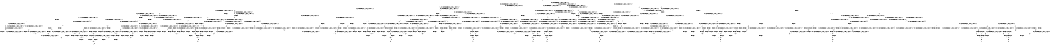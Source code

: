 digraph BCG {
size = "7, 10.5";
center = TRUE;
node [shape = circle];
0 [peripheries = 2];
0 -> 1 [label = "EX !0 !ATOMIC_EXCH_BRANCH (1, +0, TRUE, +0, 1, TRUE) !{0, 1, 2}"];
0 -> 2 [label = "EX !2 !ATOMIC_EXCH_BRANCH (1, +1, TRUE, +0, 2, TRUE) !{0, 1, 2}"];
0 -> 3 [label = "EX !1 !ATOMIC_EXCH_BRANCH (1, +0, FALSE, +1, 1, FALSE) !{0, 1, 2}"];
0 -> 4 [label = "EX !0 !ATOMIC_EXCH_BRANCH (1, +0, TRUE, +0, 1, TRUE) !{0, 1, 2}"];
1 -> 1 [label = "EX !0 !ATOMIC_EXCH_BRANCH (1, +0, TRUE, +0, 1, TRUE) !{0, 1, 2}"];
1 -> 5 [label = "EX !2 !ATOMIC_EXCH_BRANCH (1, +1, TRUE, +0, 2, TRUE) !{0, 1, 2}"];
1 -> 6 [label = "EX !1 !ATOMIC_EXCH_BRANCH (1, +0, FALSE, +1, 1, FALSE) !{0, 1, 2}"];
1 -> 4 [label = "EX !0 !ATOMIC_EXCH_BRANCH (1, +0, TRUE, +0, 1, TRUE) !{0, 1, 2}"];
2 -> 7 [label = "EX !0 !ATOMIC_EXCH_BRANCH (1, +0, TRUE, +0, 1, FALSE) !{0, 1, 2}"];
2 -> 8 [label = "EX !1 !ATOMIC_EXCH_BRANCH (1, +0, FALSE, +1, 1, TRUE) !{0, 1, 2}"];
2 -> 9 [label = "TERMINATE !2"];
2 -> 10 [label = "EX !0 !ATOMIC_EXCH_BRANCH (1, +0, TRUE, +0, 1, FALSE) !{0, 1, 2}"];
3 -> 11 [label = "EX !0 !ATOMIC_EXCH_BRANCH (1, +0, TRUE, +0, 1, TRUE) !{0, 1, 2}"];
3 -> 12 [label = "EX !2 !ATOMIC_EXCH_BRANCH (1, +1, TRUE, +0, 2, TRUE) !{0, 1, 2}"];
3 -> 13 [label = "TERMINATE !1"];
3 -> 14 [label = "EX !0 !ATOMIC_EXCH_BRANCH (1, +0, TRUE, +0, 1, TRUE) !{0, 1, 2}"];
4 -> 15 [label = "EX !1 !ATOMIC_EXCH_BRANCH (1, +0, FALSE, +1, 1, FALSE) !{0, 1, 2}"];
4 -> 4 [label = "EX !0 !ATOMIC_EXCH_BRANCH (1, +0, TRUE, +0, 1, TRUE) !{0, 1, 2}"];
4 -> 16 [label = "EX !2 !ATOMIC_EXCH_BRANCH (1, +1, TRUE, +0, 2, TRUE) !{0, 1, 2}"];
4 -> 17 [label = "EX !1 !ATOMIC_EXCH_BRANCH (1, +0, FALSE, +1, 1, FALSE) !{0, 1, 2}"];
5 -> 7 [label = "EX !0 !ATOMIC_EXCH_BRANCH (1, +0, TRUE, +0, 1, FALSE) !{0, 1, 2}"];
5 -> 18 [label = "EX !1 !ATOMIC_EXCH_BRANCH (1, +0, FALSE, +1, 1, TRUE) !{0, 1, 2}"];
5 -> 19 [label = "TERMINATE !2"];
5 -> 10 [label = "EX !0 !ATOMIC_EXCH_BRANCH (1, +0, TRUE, +0, 1, FALSE) !{0, 1, 2}"];
6 -> 11 [label = "EX !0 !ATOMIC_EXCH_BRANCH (1, +0, TRUE, +0, 1, TRUE) !{0, 1, 2}"];
6 -> 20 [label = "EX !2 !ATOMIC_EXCH_BRANCH (1, +1, TRUE, +0, 2, TRUE) !{0, 1, 2}"];
6 -> 21 [label = "TERMINATE !1"];
6 -> 14 [label = "EX !0 !ATOMIC_EXCH_BRANCH (1, +0, TRUE, +0, 1, TRUE) !{0, 1, 2}"];
7 -> 22 [label = "EX !1 !ATOMIC_EXCH_BRANCH (1, +0, FALSE, +1, 1, FALSE) !{0, 1, 2}"];
7 -> 23 [label = "TERMINATE !0"];
7 -> 24 [label = "TERMINATE !2"];
8 -> 8 [label = "EX !1 !ATOMIC_EXCH_BRANCH (1, +0, FALSE, +1, 1, TRUE) !{0, 1, 2}"];
8 -> 25 [label = "EX !0 !ATOMIC_EXCH_BRANCH (1, +0, TRUE, +0, 1, FALSE) !{0, 1, 2}"];
8 -> 26 [label = "TERMINATE !2"];
8 -> 27 [label = "EX !0 !ATOMIC_EXCH_BRANCH (1, +0, TRUE, +0, 1, FALSE) !{0, 1, 2}"];
9 -> 28 [label = "EX !0 !ATOMIC_EXCH_BRANCH (1, +0, TRUE, +0, 1, FALSE) !{0, 1}"];
9 -> 29 [label = "EX !1 !ATOMIC_EXCH_BRANCH (1, +0, FALSE, +1, 1, TRUE) !{0, 1}"];
9 -> 30 [label = "EX !0 !ATOMIC_EXCH_BRANCH (1, +0, TRUE, +0, 1, FALSE) !{0, 1}"];
10 -> 31 [label = "EX !1 !ATOMIC_EXCH_BRANCH (1, +0, FALSE, +1, 1, FALSE) !{0, 1, 2}"];
10 -> 32 [label = "EX !1 !ATOMIC_EXCH_BRANCH (1, +0, FALSE, +1, 1, FALSE) !{0, 1, 2}"];
10 -> 33 [label = "TERMINATE !0"];
10 -> 34 [label = "TERMINATE !2"];
11 -> 11 [label = "EX !0 !ATOMIC_EXCH_BRANCH (1, +0, TRUE, +0, 1, TRUE) !{0, 1, 2}"];
11 -> 20 [label = "EX !2 !ATOMIC_EXCH_BRANCH (1, +1, TRUE, +0, 2, TRUE) !{0, 1, 2}"];
11 -> 21 [label = "TERMINATE !1"];
11 -> 14 [label = "EX !0 !ATOMIC_EXCH_BRANCH (1, +0, TRUE, +0, 1, TRUE) !{0, 1, 2}"];
12 -> 35 [label = "EX !0 !ATOMIC_EXCH_BRANCH (1, +0, TRUE, +0, 1, FALSE) !{0, 1, 2}"];
12 -> 36 [label = "TERMINATE !2"];
12 -> 37 [label = "TERMINATE !1"];
12 -> 38 [label = "EX !0 !ATOMIC_EXCH_BRANCH (1, +0, TRUE, +0, 1, FALSE) !{0, 1, 2}"];
13 -> 39 [label = "EX !0 !ATOMIC_EXCH_BRANCH (1, +0, TRUE, +0, 1, TRUE) !{0, 2}"];
13 -> 40 [label = "EX !2 !ATOMIC_EXCH_BRANCH (1, +1, TRUE, +0, 2, TRUE) !{0, 2}"];
13 -> 41 [label = "EX !0 !ATOMIC_EXCH_BRANCH (1, +0, TRUE, +0, 1, TRUE) !{0, 2}"];
14 -> 14 [label = "EX !0 !ATOMIC_EXCH_BRANCH (1, +0, TRUE, +0, 1, TRUE) !{0, 1, 2}"];
14 -> 42 [label = "EX !2 !ATOMIC_EXCH_BRANCH (1, +1, TRUE, +0, 2, TRUE) !{0, 1, 2}"];
14 -> 43 [label = "TERMINATE !1"];
15 -> 44 [label = "EX !2 !ATOMIC_EXCH_BRANCH (1, +1, TRUE, +0, 2, TRUE) !{0, 1, 2}"];
15 -> 45 [label = "EX !0 !ATOMIC_EXCH_BRANCH (1, +0, TRUE, +0, 1, TRUE) !{0, 1, 2}"];
15 -> 46 [label = "EX !2 !ATOMIC_EXCH_BRANCH (1, +1, TRUE, +0, 2, TRUE) !{0, 1, 2}"];
15 -> 47 [label = "TERMINATE !1"];
16 -> 48 [label = "EX !1 !ATOMIC_EXCH_BRANCH (1, +0, FALSE, +1, 1, TRUE) !{0, 1, 2}"];
16 -> 10 [label = "EX !0 !ATOMIC_EXCH_BRANCH (1, +0, TRUE, +0, 1, FALSE) !{0, 1, 2}"];
16 -> 49 [label = "EX !1 !ATOMIC_EXCH_BRANCH (1, +0, FALSE, +1, 1, TRUE) !{0, 1, 2}"];
16 -> 50 [label = "TERMINATE !2"];
17 -> 14 [label = "EX !0 !ATOMIC_EXCH_BRANCH (1, +0, TRUE, +0, 1, TRUE) !{0, 1, 2}"];
17 -> 42 [label = "EX !2 !ATOMIC_EXCH_BRANCH (1, +1, TRUE, +0, 2, TRUE) !{0, 1, 2}"];
17 -> 43 [label = "TERMINATE !1"];
18 -> 25 [label = "EX !0 !ATOMIC_EXCH_BRANCH (1, +0, TRUE, +0, 1, FALSE) !{0, 1, 2}"];
18 -> 18 [label = "EX !1 !ATOMIC_EXCH_BRANCH (1, +0, FALSE, +1, 1, TRUE) !{0, 1, 2}"];
18 -> 51 [label = "TERMINATE !2"];
18 -> 27 [label = "EX !0 !ATOMIC_EXCH_BRANCH (1, +0, TRUE, +0, 1, FALSE) !{0, 1, 2}"];
19 -> 28 [label = "EX !0 !ATOMIC_EXCH_BRANCH (1, +0, TRUE, +0, 1, FALSE) !{0, 1}"];
19 -> 52 [label = "EX !1 !ATOMIC_EXCH_BRANCH (1, +0, FALSE, +1, 1, TRUE) !{0, 1}"];
19 -> 30 [label = "EX !0 !ATOMIC_EXCH_BRANCH (1, +0, TRUE, +0, 1, FALSE) !{0, 1}"];
20 -> 35 [label = "EX !0 !ATOMIC_EXCH_BRANCH (1, +0, TRUE, +0, 1, FALSE) !{0, 1, 2}"];
20 -> 53 [label = "TERMINATE !2"];
20 -> 54 [label = "TERMINATE !1"];
20 -> 38 [label = "EX !0 !ATOMIC_EXCH_BRANCH (1, +0, TRUE, +0, 1, FALSE) !{0, 1, 2}"];
21 -> 39 [label = "EX !0 !ATOMIC_EXCH_BRANCH (1, +0, TRUE, +0, 1, TRUE) !{0, 2}"];
21 -> 55 [label = "EX !2 !ATOMIC_EXCH_BRANCH (1, +1, TRUE, +0, 2, TRUE) !{0, 2}"];
21 -> 41 [label = "EX !0 !ATOMIC_EXCH_BRANCH (1, +0, TRUE, +0, 1, TRUE) !{0, 2}"];
22 -> 56 [label = "TERMINATE !0"];
22 -> 57 [label = "TERMINATE !2"];
22 -> 58 [label = "TERMINATE !1"];
23 -> 59 [label = "EX !1 !ATOMIC_EXCH_BRANCH (1, +0, FALSE, +1, 1, FALSE) !{1, 2}"];
23 -> 60 [label = "TERMINATE !2"];
23 -> 61 [label = "EX !1 !ATOMIC_EXCH_BRANCH (1, +0, FALSE, +1, 1, FALSE) !{1, 2}"];
24 -> 62 [label = "EX !1 !ATOMIC_EXCH_BRANCH (1, +0, FALSE, +1, 1, FALSE) !{0, 1}"];
24 -> 60 [label = "TERMINATE !0"];
25 -> 22 [label = "EX !1 !ATOMIC_EXCH_BRANCH (1, +0, FALSE, +1, 1, FALSE) !{0, 1, 2}"];
25 -> 63 [label = "TERMINATE !0"];
25 -> 64 [label = "TERMINATE !2"];
26 -> 29 [label = "EX !1 !ATOMIC_EXCH_BRANCH (1, +0, FALSE, +1, 1, TRUE) !{0, 1}"];
26 -> 65 [label = "EX !0 !ATOMIC_EXCH_BRANCH (1, +0, TRUE, +0, 1, FALSE) !{0, 1}"];
26 -> 66 [label = "EX !0 !ATOMIC_EXCH_BRANCH (1, +0, TRUE, +0, 1, FALSE) !{0, 1}"];
27 -> 31 [label = "EX !1 !ATOMIC_EXCH_BRANCH (1, +0, FALSE, +1, 1, FALSE) !{0, 1, 2}"];
27 -> 32 [label = "EX !1 !ATOMIC_EXCH_BRANCH (1, +0, FALSE, +1, 1, FALSE) !{0, 1, 2}"];
27 -> 67 [label = "TERMINATE !0"];
27 -> 68 [label = "TERMINATE !2"];
28 -> 62 [label = "EX !1 !ATOMIC_EXCH_BRANCH (1, +0, FALSE, +1, 1, FALSE) !{0, 1}"];
28 -> 60 [label = "TERMINATE !0"];
29 -> 29 [label = "EX !1 !ATOMIC_EXCH_BRANCH (1, +0, FALSE, +1, 1, TRUE) !{0, 1}"];
29 -> 65 [label = "EX !0 !ATOMIC_EXCH_BRANCH (1, +0, TRUE, +0, 1, FALSE) !{0, 1}"];
29 -> 66 [label = "EX !0 !ATOMIC_EXCH_BRANCH (1, +0, TRUE, +0, 1, FALSE) !{0, 1}"];
30 -> 69 [label = "EX !1 !ATOMIC_EXCH_BRANCH (1, +0, FALSE, +1, 1, FALSE) !{0, 1}"];
30 -> 70 [label = "EX !1 !ATOMIC_EXCH_BRANCH (1, +0, FALSE, +1, 1, FALSE) !{0, 1}"];
30 -> 71 [label = "TERMINATE !0"];
31 -> 72 [label = "TERMINATE !0"];
31 -> 73 [label = "TERMINATE !2"];
31 -> 74 [label = "TERMINATE !1"];
32 -> 75 [label = "TERMINATE !0"];
32 -> 76 [label = "TERMINATE !2"];
32 -> 77 [label = "TERMINATE !1"];
33 -> 78 [label = "EX !1 !ATOMIC_EXCH_BRANCH (1, +0, FALSE, +1, 1, FALSE) !{1, 2}"];
33 -> 79 [label = "TERMINATE !2"];
34 -> 80 [label = "EX !1 !ATOMIC_EXCH_BRANCH (1, +0, FALSE, +1, 1, FALSE) !{0, 1}"];
34 -> 79 [label = "TERMINATE !0"];
35 -> 56 [label = "TERMINATE !0"];
35 -> 57 [label = "TERMINATE !2"];
35 -> 58 [label = "TERMINATE !1"];
36 -> 81 [label = "EX !0 !ATOMIC_EXCH_BRANCH (1, +0, TRUE, +0, 1, FALSE) !{0, 1}"];
36 -> 82 [label = "TERMINATE !1"];
36 -> 83 [label = "EX !0 !ATOMIC_EXCH_BRANCH (1, +0, TRUE, +0, 1, FALSE) !{0, 1}"];
37 -> 84 [label = "EX !0 !ATOMIC_EXCH_BRANCH (1, +0, TRUE, +0, 1, FALSE) !{0, 2}"];
37 -> 82 [label = "TERMINATE !2"];
37 -> 85 [label = "EX !0 !ATOMIC_EXCH_BRANCH (1, +0, TRUE, +0, 1, FALSE) !{0, 2}"];
38 -> 75 [label = "TERMINATE !0"];
38 -> 76 [label = "TERMINATE !2"];
38 -> 77 [label = "TERMINATE !1"];
39 -> 39 [label = "EX !0 !ATOMIC_EXCH_BRANCH (1, +0, TRUE, +0, 1, TRUE) !{0, 2}"];
39 -> 55 [label = "EX !2 !ATOMIC_EXCH_BRANCH (1, +1, TRUE, +0, 2, TRUE) !{0, 2}"];
39 -> 41 [label = "EX !0 !ATOMIC_EXCH_BRANCH (1, +0, TRUE, +0, 1, TRUE) !{0, 2}"];
40 -> 84 [label = "EX !0 !ATOMIC_EXCH_BRANCH (1, +0, TRUE, +0, 1, FALSE) !{0, 2}"];
40 -> 82 [label = "TERMINATE !2"];
40 -> 85 [label = "EX !0 !ATOMIC_EXCH_BRANCH (1, +0, TRUE, +0, 1, FALSE) !{0, 2}"];
41 -> 86 [label = "EX !2 !ATOMIC_EXCH_BRANCH (1, +1, TRUE, +0, 2, TRUE) !{0, 2}"];
41 -> 41 [label = "EX !0 !ATOMIC_EXCH_BRANCH (1, +0, TRUE, +0, 1, TRUE) !{0, 2}"];
41 -> 87 [label = "EX !2 !ATOMIC_EXCH_BRANCH (1, +1, TRUE, +0, 2, TRUE) !{0, 2}"];
42 -> 38 [label = "EX !0 !ATOMIC_EXCH_BRANCH (1, +0, TRUE, +0, 1, FALSE) !{0, 1, 2}"];
42 -> 88 [label = "TERMINATE !2"];
42 -> 89 [label = "TERMINATE !1"];
43 -> 90 [label = "EX !0 !ATOMIC_EXCH_BRANCH (1, +0, TRUE, +0, 1, TRUE) !{0, 2}"];
43 -> 91 [label = "EX !2 !ATOMIC_EXCH_BRANCH (1, +1, TRUE, +0, 2, TRUE) !{0, 2}"];
44 -> 92 [label = "EX !0 !ATOMIC_EXCH_BRANCH (1, +0, TRUE, +0, 1, FALSE) !{0, 1, 2}"];
44 -> 93 [label = "TERMINATE !2"];
44 -> 94 [label = "TERMINATE !1"];
44 -> 38 [label = "EX !0 !ATOMIC_EXCH_BRANCH (1, +0, TRUE, +0, 1, FALSE) !{0, 1, 2}"];
45 -> 44 [label = "EX !2 !ATOMIC_EXCH_BRANCH (1, +1, TRUE, +0, 2, TRUE) !{0, 1, 2}"];
45 -> 45 [label = "EX !0 !ATOMIC_EXCH_BRANCH (1, +0, TRUE, +0, 1, TRUE) !{0, 1, 2}"];
45 -> 46 [label = "EX !2 !ATOMIC_EXCH_BRANCH (1, +1, TRUE, +0, 2, TRUE) !{0, 1, 2}"];
45 -> 47 [label = "TERMINATE !1"];
46 -> 95 [label = "EX !0 !ATOMIC_EXCH_BRANCH (1, +0, TRUE, +0, 1, FALSE) !{0, 1, 2}"];
46 -> 96 [label = "TERMINATE !2"];
46 -> 97 [label = "TERMINATE !1"];
47 -> 98 [label = "EX !0 !ATOMIC_EXCH_BRANCH (1, +0, TRUE, +0, 1, TRUE) !{0, 2}"];
47 -> 99 [label = "EX !2 !ATOMIC_EXCH_BRANCH (1, +1, TRUE, +0, 2, TRUE) !{0, 2}"];
48 -> 100 [label = "EX !0 !ATOMIC_EXCH_BRANCH (1, +0, TRUE, +0, 1, FALSE) !{0, 1, 2}"];
48 -> 48 [label = "EX !1 !ATOMIC_EXCH_BRANCH (1, +0, FALSE, +1, 1, TRUE) !{0, 1, 2}"];
48 -> 101 [label = "TERMINATE !2"];
49 -> 48 [label = "EX !1 !ATOMIC_EXCH_BRANCH (1, +0, FALSE, +1, 1, TRUE) !{0, 1, 2}"];
49 -> 27 [label = "EX !0 !ATOMIC_EXCH_BRANCH (1, +0, TRUE, +0, 1, FALSE) !{0, 1, 2}"];
49 -> 49 [label = "EX !1 !ATOMIC_EXCH_BRANCH (1, +0, FALSE, +1, 1, TRUE) !{0, 1, 2}"];
49 -> 102 [label = "TERMINATE !2"];
50 -> 103 [label = "EX !0 !ATOMIC_EXCH_BRANCH (1, +0, TRUE, +0, 1, FALSE) !{0, 1}"];
50 -> 104 [label = "EX !1 !ATOMIC_EXCH_BRANCH (1, +0, FALSE, +1, 1, TRUE) !{0, 1}"];
51 -> 65 [label = "EX !0 !ATOMIC_EXCH_BRANCH (1, +0, TRUE, +0, 1, FALSE) !{0, 1}"];
51 -> 52 [label = "EX !1 !ATOMIC_EXCH_BRANCH (1, +0, FALSE, +1, 1, TRUE) !{0, 1}"];
51 -> 66 [label = "EX !0 !ATOMIC_EXCH_BRANCH (1, +0, TRUE, +0, 1, FALSE) !{0, 1}"];
52 -> 65 [label = "EX !0 !ATOMIC_EXCH_BRANCH (1, +0, TRUE, +0, 1, FALSE) !{0, 1}"];
52 -> 52 [label = "EX !1 !ATOMIC_EXCH_BRANCH (1, +0, FALSE, +1, 1, TRUE) !{0, 1}"];
52 -> 66 [label = "EX !0 !ATOMIC_EXCH_BRANCH (1, +0, TRUE, +0, 1, FALSE) !{0, 1}"];
53 -> 81 [label = "EX !0 !ATOMIC_EXCH_BRANCH (1, +0, TRUE, +0, 1, FALSE) !{0, 1}"];
53 -> 105 [label = "TERMINATE !1"];
53 -> 83 [label = "EX !0 !ATOMIC_EXCH_BRANCH (1, +0, TRUE, +0, 1, FALSE) !{0, 1}"];
54 -> 84 [label = "EX !0 !ATOMIC_EXCH_BRANCH (1, +0, TRUE, +0, 1, FALSE) !{0, 2}"];
54 -> 105 [label = "TERMINATE !2"];
54 -> 85 [label = "EX !0 !ATOMIC_EXCH_BRANCH (1, +0, TRUE, +0, 1, FALSE) !{0, 2}"];
55 -> 84 [label = "EX !0 !ATOMIC_EXCH_BRANCH (1, +0, TRUE, +0, 1, FALSE) !{0, 2}"];
55 -> 105 [label = "TERMINATE !2"];
55 -> 85 [label = "EX !0 !ATOMIC_EXCH_BRANCH (1, +0, TRUE, +0, 1, FALSE) !{0, 2}"];
56 -> 106 [label = "TERMINATE !2"];
56 -> 107 [label = "TERMINATE !1"];
57 -> 106 [label = "TERMINATE !0"];
57 -> 108 [label = "TERMINATE !1"];
58 -> 107 [label = "TERMINATE !0"];
58 -> 108 [label = "TERMINATE !2"];
59 -> 106 [label = "TERMINATE !2"];
59 -> 107 [label = "TERMINATE !1"];
60 -> 109 [label = "EX !1 !ATOMIC_EXCH_BRANCH (1, +0, FALSE, +1, 1, FALSE) !{1}"];
60 -> 110 [label = "EX !1 !ATOMIC_EXCH_BRANCH (1, +0, FALSE, +1, 1, FALSE) !{1}"];
61 -> 111 [label = "TERMINATE !2"];
61 -> 112 [label = "TERMINATE !1"];
62 -> 106 [label = "TERMINATE !0"];
62 -> 108 [label = "TERMINATE !1"];
63 -> 59 [label = "EX !1 !ATOMIC_EXCH_BRANCH (1, +0, FALSE, +1, 1, FALSE) !{1, 2}"];
63 -> 113 [label = "TERMINATE !2"];
63 -> 61 [label = "EX !1 !ATOMIC_EXCH_BRANCH (1, +0, FALSE, +1, 1, FALSE) !{1, 2}"];
64 -> 62 [label = "EX !1 !ATOMIC_EXCH_BRANCH (1, +0, FALSE, +1, 1, FALSE) !{0, 1}"];
64 -> 113 [label = "TERMINATE !0"];
65 -> 62 [label = "EX !1 !ATOMIC_EXCH_BRANCH (1, +0, FALSE, +1, 1, FALSE) !{0, 1}"];
65 -> 113 [label = "TERMINATE !0"];
66 -> 69 [label = "EX !1 !ATOMIC_EXCH_BRANCH (1, +0, FALSE, +1, 1, FALSE) !{0, 1}"];
66 -> 70 [label = "EX !1 !ATOMIC_EXCH_BRANCH (1, +0, FALSE, +1, 1, FALSE) !{0, 1}"];
66 -> 114 [label = "TERMINATE !0"];
67 -> 78 [label = "EX !1 !ATOMIC_EXCH_BRANCH (1, +0, FALSE, +1, 1, FALSE) !{1, 2}"];
67 -> 115 [label = "TERMINATE !2"];
68 -> 80 [label = "EX !1 !ATOMIC_EXCH_BRANCH (1, +0, FALSE, +1, 1, FALSE) !{0, 1}"];
68 -> 115 [label = "TERMINATE !0"];
69 -> 116 [label = "TERMINATE !0"];
69 -> 117 [label = "TERMINATE !1"];
70 -> 118 [label = "TERMINATE !0"];
70 -> 119 [label = "TERMINATE !1"];
71 -> 120 [label = "EX !1 !ATOMIC_EXCH_BRANCH (1, +0, FALSE, +1, 1, FALSE) !{1}"];
72 -> 121 [label = "TERMINATE !2"];
72 -> 122 [label = "TERMINATE !1"];
73 -> 121 [label = "TERMINATE !0"];
73 -> 123 [label = "TERMINATE !1"];
74 -> 122 [label = "TERMINATE !0"];
74 -> 123 [label = "TERMINATE !2"];
75 -> 124 [label = "TERMINATE !2"];
75 -> 125 [label = "TERMINATE !1"];
76 -> 124 [label = "TERMINATE !0"];
76 -> 126 [label = "TERMINATE !1"];
77 -> 125 [label = "TERMINATE !0"];
77 -> 126 [label = "TERMINATE !2"];
78 -> 124 [label = "TERMINATE !2"];
78 -> 125 [label = "TERMINATE !1"];
79 -> 127 [label = "EX !1 !ATOMIC_EXCH_BRANCH (1, +0, FALSE, +1, 1, FALSE) !{1}"];
80 -> 124 [label = "TERMINATE !0"];
80 -> 126 [label = "TERMINATE !1"];
81 -> 106 [label = "TERMINATE !0"];
81 -> 108 [label = "TERMINATE !1"];
82 -> 128 [label = "EX !0 !ATOMIC_EXCH_BRANCH (1, +0, TRUE, +0, 1, FALSE) !{0}"];
82 -> 129 [label = "EX !0 !ATOMIC_EXCH_BRANCH (1, +0, TRUE, +0, 1, FALSE) !{0}"];
83 -> 118 [label = "TERMINATE !0"];
83 -> 119 [label = "TERMINATE !1"];
84 -> 107 [label = "TERMINATE !0"];
84 -> 108 [label = "TERMINATE !2"];
85 -> 130 [label = "TERMINATE !0"];
85 -> 131 [label = "TERMINATE !2"];
86 -> 132 [label = "EX !0 !ATOMIC_EXCH_BRANCH (1, +0, TRUE, +0, 1, FALSE) !{0, 2}"];
86 -> 133 [label = "TERMINATE !2"];
86 -> 85 [label = "EX !0 !ATOMIC_EXCH_BRANCH (1, +0, TRUE, +0, 1, FALSE) !{0, 2}"];
87 -> 85 [label = "EX !0 !ATOMIC_EXCH_BRANCH (1, +0, TRUE, +0, 1, FALSE) !{0, 2}"];
87 -> 134 [label = "TERMINATE !2"];
88 -> 135 [label = "EX !0 !ATOMIC_EXCH_BRANCH (1, +0, TRUE, +0, 1, FALSE) !{0, 1}"];
88 -> 136 [label = "TERMINATE !1"];
89 -> 137 [label = "EX !0 !ATOMIC_EXCH_BRANCH (1, +0, TRUE, +0, 1, FALSE) !{0, 2}"];
89 -> 136 [label = "TERMINATE !2"];
90 -> 90 [label = "EX !0 !ATOMIC_EXCH_BRANCH (1, +0, TRUE, +0, 1, TRUE) !{0, 2}"];
90 -> 91 [label = "EX !2 !ATOMIC_EXCH_BRANCH (1, +1, TRUE, +0, 2, TRUE) !{0, 2}"];
91 -> 137 [label = "EX !0 !ATOMIC_EXCH_BRANCH (1, +0, TRUE, +0, 1, FALSE) !{0, 2}"];
91 -> 136 [label = "TERMINATE !2"];
92 -> 138 [label = "TERMINATE !0"];
92 -> 139 [label = "TERMINATE !2"];
92 -> 140 [label = "TERMINATE !1"];
93 -> 141 [label = "EX !0 !ATOMIC_EXCH_BRANCH (1, +0, TRUE, +0, 1, FALSE) !{0, 1}"];
93 -> 142 [label = "TERMINATE !1"];
94 -> 143 [label = "EX !0 !ATOMIC_EXCH_BRANCH (1, +0, TRUE, +0, 1, FALSE) !{0, 2}"];
94 -> 142 [label = "TERMINATE !2"];
95 -> 72 [label = "TERMINATE !0"];
95 -> 73 [label = "TERMINATE !2"];
95 -> 74 [label = "TERMINATE !1"];
96 -> 144 [label = "EX !0 !ATOMIC_EXCH_BRANCH (1, +0, TRUE, +0, 1, FALSE) !{0, 1}"];
96 -> 145 [label = "TERMINATE !1"];
97 -> 146 [label = "EX !0 !ATOMIC_EXCH_BRANCH (1, +0, TRUE, +0, 1, FALSE) !{0, 2}"];
97 -> 145 [label = "TERMINATE !2"];
98 -> 98 [label = "EX !0 !ATOMIC_EXCH_BRANCH (1, +0, TRUE, +0, 1, TRUE) !{0, 2}"];
98 -> 99 [label = "EX !2 !ATOMIC_EXCH_BRANCH (1, +1, TRUE, +0, 2, TRUE) !{0, 2}"];
99 -> 146 [label = "EX !0 !ATOMIC_EXCH_BRANCH (1, +0, TRUE, +0, 1, FALSE) !{0, 2}"];
99 -> 145 [label = "TERMINATE !2"];
100 -> 31 [label = "EX !1 !ATOMIC_EXCH_BRANCH (1, +0, FALSE, +1, 1, FALSE) !{0, 1, 2}"];
100 -> 147 [label = "TERMINATE !0"];
100 -> 148 [label = "TERMINATE !2"];
101 -> 149 [label = "EX !0 !ATOMIC_EXCH_BRANCH (1, +0, TRUE, +0, 1, FALSE) !{0, 1}"];
101 -> 150 [label = "EX !1 !ATOMIC_EXCH_BRANCH (1, +0, FALSE, +1, 1, TRUE) !{0, 1}"];
102 -> 151 [label = "EX !0 !ATOMIC_EXCH_BRANCH (1, +0, TRUE, +0, 1, FALSE) !{0, 1}"];
102 -> 104 [label = "EX !1 !ATOMIC_EXCH_BRANCH (1, +0, FALSE, +1, 1, TRUE) !{0, 1}"];
103 -> 80 [label = "EX !1 !ATOMIC_EXCH_BRANCH (1, +0, FALSE, +1, 1, FALSE) !{0, 1}"];
103 -> 79 [label = "TERMINATE !0"];
104 -> 151 [label = "EX !0 !ATOMIC_EXCH_BRANCH (1, +0, TRUE, +0, 1, FALSE) !{0, 1}"];
104 -> 104 [label = "EX !1 !ATOMIC_EXCH_BRANCH (1, +0, FALSE, +1, 1, TRUE) !{0, 1}"];
105 -> 128 [label = "EX !0 !ATOMIC_EXCH_BRANCH (1, +0, TRUE, +0, 1, FALSE) !{0}"];
105 -> 129 [label = "EX !0 !ATOMIC_EXCH_BRANCH (1, +0, TRUE, +0, 1, FALSE) !{0}"];
106 -> 152 [label = "TERMINATE !1"];
107 -> 152 [label = "TERMINATE !2"];
108 -> 152 [label = "TERMINATE !0"];
109 -> 152 [label = "TERMINATE !1"];
110 -> 153 [label = "TERMINATE !1"];
111 -> 154 [label = "TERMINATE !1"];
112 -> 154 [label = "TERMINATE !2"];
113 -> 109 [label = "EX !1 !ATOMIC_EXCH_BRANCH (1, +0, FALSE, +1, 1, FALSE) !{1}"];
113 -> 110 [label = "EX !1 !ATOMIC_EXCH_BRANCH (1, +0, FALSE, +1, 1, FALSE) !{1}"];
114 -> 120 [label = "EX !1 !ATOMIC_EXCH_BRANCH (1, +0, FALSE, +1, 1, FALSE) !{1}"];
115 -> 127 [label = "EX !1 !ATOMIC_EXCH_BRANCH (1, +0, FALSE, +1, 1, FALSE) !{1}"];
116 -> 155 [label = "TERMINATE !1"];
117 -> 155 [label = "TERMINATE !0"];
118 -> 156 [label = "TERMINATE !1"];
119 -> 156 [label = "TERMINATE !0"];
120 -> 156 [label = "TERMINATE !1"];
121 -> 157 [label = "TERMINATE !1"];
122 -> 157 [label = "TERMINATE !2"];
123 -> 157 [label = "TERMINATE !0"];
124 -> 158 [label = "TERMINATE !1"];
125 -> 158 [label = "TERMINATE !2"];
126 -> 158 [label = "TERMINATE !0"];
127 -> 158 [label = "TERMINATE !1"];
128 -> 152 [label = "TERMINATE !0"];
129 -> 159 [label = "TERMINATE !0"];
130 -> 160 [label = "TERMINATE !2"];
131 -> 160 [label = "TERMINATE !0"];
132 -> 161 [label = "TERMINATE !0"];
132 -> 162 [label = "TERMINATE !2"];
133 -> 163 [label = "EX !0 !ATOMIC_EXCH_BRANCH (1, +0, TRUE, +0, 1, FALSE) !{0}"];
134 -> 164 [label = "EX !0 !ATOMIC_EXCH_BRANCH (1, +0, TRUE, +0, 1, FALSE) !{0}"];
135 -> 124 [label = "TERMINATE !0"];
135 -> 126 [label = "TERMINATE !1"];
136 -> 165 [label = "EX !0 !ATOMIC_EXCH_BRANCH (1, +0, TRUE, +0, 1, FALSE) !{0}"];
137 -> 125 [label = "TERMINATE !0"];
137 -> 126 [label = "TERMINATE !2"];
138 -> 166 [label = "TERMINATE !2"];
138 -> 167 [label = "TERMINATE !1"];
139 -> 166 [label = "TERMINATE !0"];
139 -> 168 [label = "TERMINATE !1"];
140 -> 167 [label = "TERMINATE !0"];
140 -> 168 [label = "TERMINATE !2"];
141 -> 166 [label = "TERMINATE !0"];
141 -> 168 [label = "TERMINATE !1"];
142 -> 169 [label = "EX !0 !ATOMIC_EXCH_BRANCH (1, +0, TRUE, +0, 1, FALSE) !{0}"];
143 -> 167 [label = "TERMINATE !0"];
143 -> 168 [label = "TERMINATE !2"];
144 -> 121 [label = "TERMINATE !0"];
144 -> 123 [label = "TERMINATE !1"];
145 -> 170 [label = "EX !0 !ATOMIC_EXCH_BRANCH (1, +0, TRUE, +0, 1, FALSE) !{0}"];
146 -> 122 [label = "TERMINATE !0"];
146 -> 123 [label = "TERMINATE !2"];
147 -> 171 [label = "EX !1 !ATOMIC_EXCH_BRANCH (1, +0, FALSE, +1, 1, FALSE) !{1, 2}"];
147 -> 172 [label = "TERMINATE !2"];
148 -> 173 [label = "EX !1 !ATOMIC_EXCH_BRANCH (1, +0, FALSE, +1, 1, FALSE) !{0, 1}"];
148 -> 172 [label = "TERMINATE !0"];
149 -> 173 [label = "EX !1 !ATOMIC_EXCH_BRANCH (1, +0, FALSE, +1, 1, FALSE) !{0, 1}"];
149 -> 172 [label = "TERMINATE !0"];
150 -> 149 [label = "EX !0 !ATOMIC_EXCH_BRANCH (1, +0, TRUE, +0, 1, FALSE) !{0, 1}"];
150 -> 150 [label = "EX !1 !ATOMIC_EXCH_BRANCH (1, +0, FALSE, +1, 1, TRUE) !{0, 1}"];
151 -> 80 [label = "EX !1 !ATOMIC_EXCH_BRANCH (1, +0, FALSE, +1, 1, FALSE) !{0, 1}"];
151 -> 115 [label = "TERMINATE !0"];
152 -> 174 [label = "exit"];
153 -> 175 [label = "exit"];
154 -> 176 [label = "exit"];
155 -> 177 [label = "exit"];
156 -> 178 [label = "exit"];
157 -> 179 [label = "exit"];
158 -> 180 [label = "exit"];
159 -> 181 [label = "exit"];
160 -> 182 [label = "exit"];
161 -> 183 [label = "TERMINATE !2"];
162 -> 183 [label = "TERMINATE !0"];
163 -> 183 [label = "TERMINATE !0"];
164 -> 160 [label = "TERMINATE !0"];
165 -> 158 [label = "TERMINATE !0"];
166 -> 184 [label = "TERMINATE !1"];
167 -> 184 [label = "TERMINATE !2"];
168 -> 184 [label = "TERMINATE !0"];
169 -> 184 [label = "TERMINATE !0"];
170 -> 157 [label = "TERMINATE !0"];
171 -> 121 [label = "TERMINATE !2"];
171 -> 122 [label = "TERMINATE !1"];
172 -> 185 [label = "EX !1 !ATOMIC_EXCH_BRANCH (1, +0, FALSE, +1, 1, FALSE) !{1}"];
173 -> 121 [label = "TERMINATE !0"];
173 -> 123 [label = "TERMINATE !1"];
183 -> 186 [label = "exit"];
184 -> 187 [label = "exit"];
185 -> 157 [label = "TERMINATE !1"];
}

